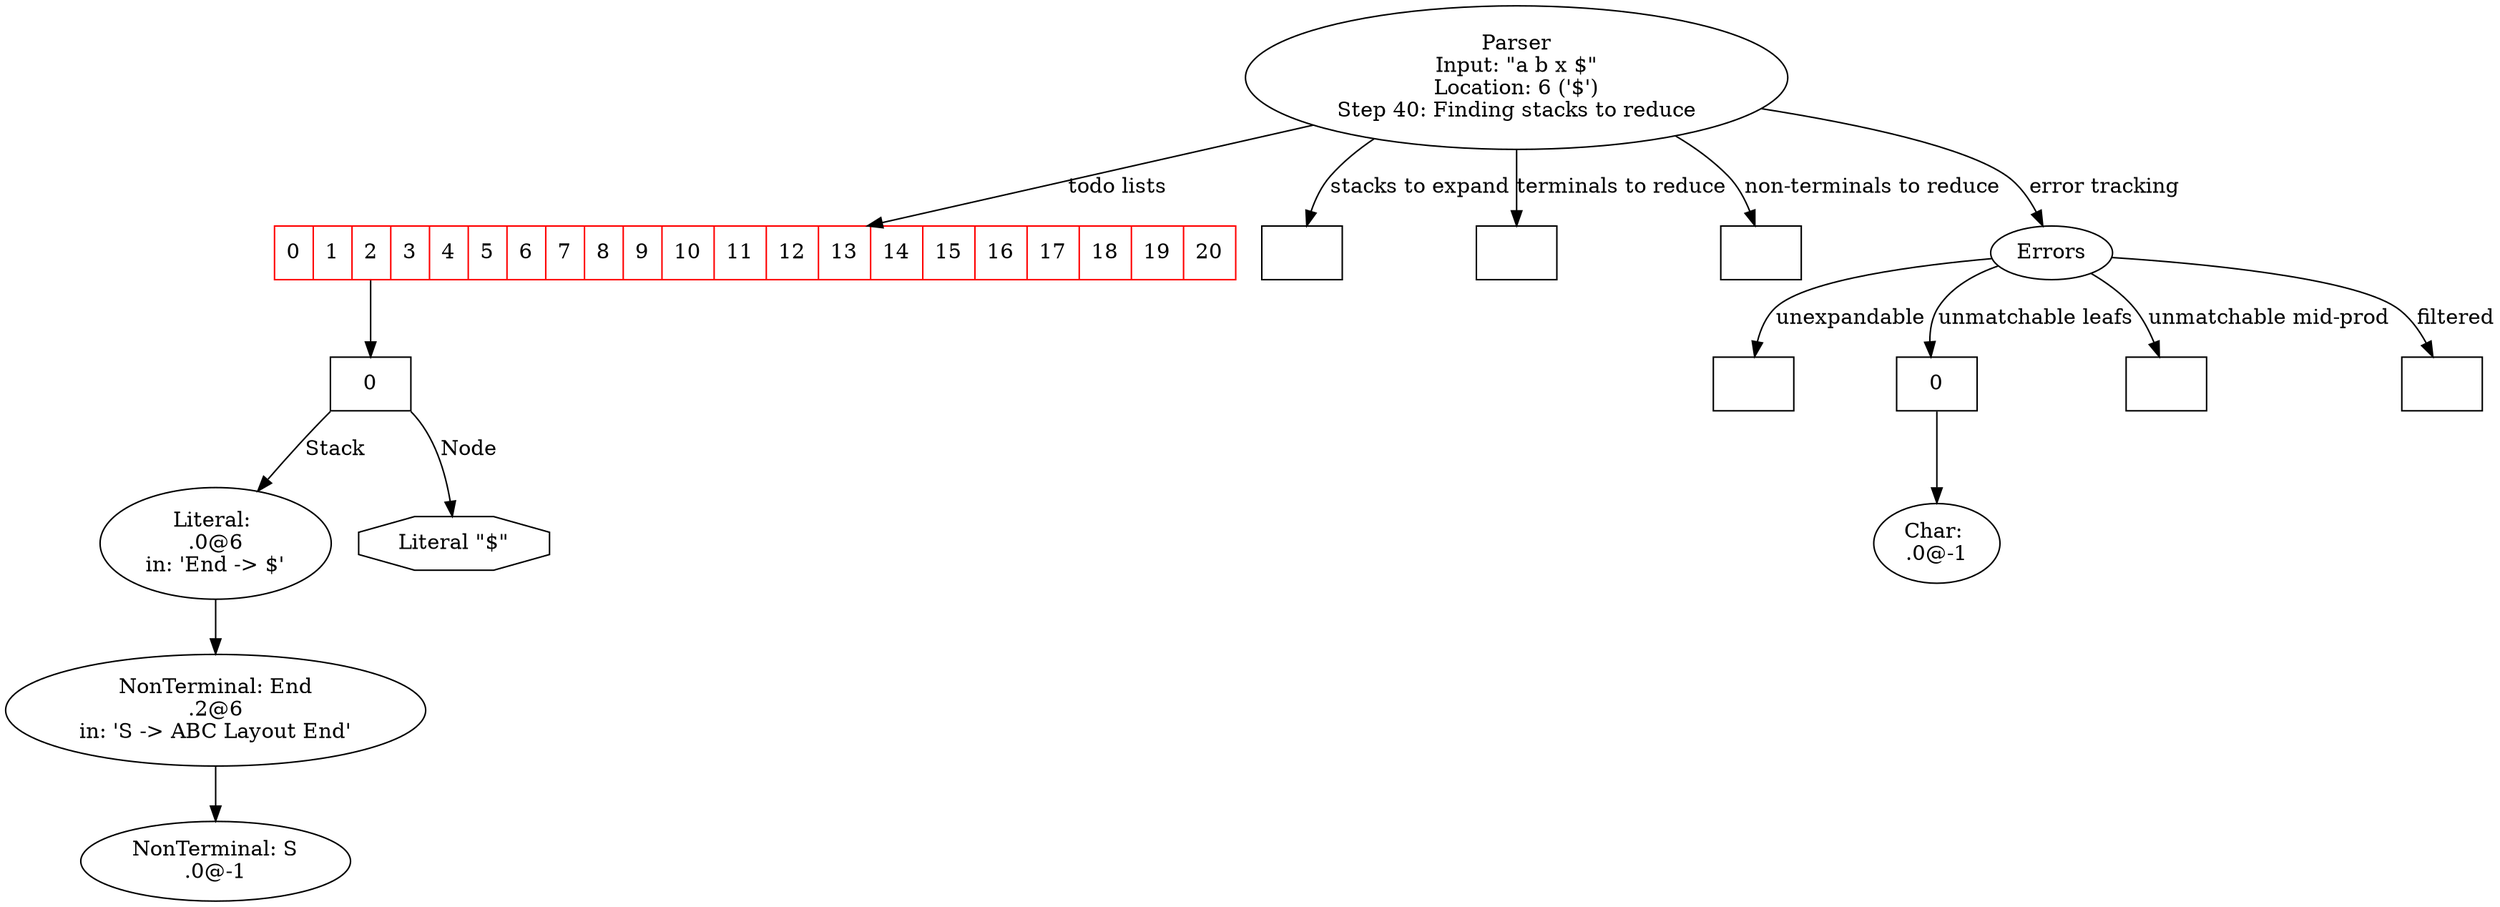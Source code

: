 digraph Parser {
"Parser"["label"="Parser\nInput: \"a b x $\"\nLocation: 6 ('$')\nStep 40: Finding stacks to reduce"];
"todo-2"["label"="<0> 0", "shape"="record"];
"86"["label"="Literal: \n.0@6\nin: 'End -> $'"];
"37"["label"="NonTerminal: End\n.2@6\nin: 'S -> ABC Layout End'"];
"-1"["label"="NonTerminal: S\n.0@-1"];
"37" -> "-1";
"86" -> "37";
"todo-2":"0":sw -> "86"["label"="Stack"];
"1465663131"["shape"="octagon", "label"="Literal \"$\""];
"todo-2":"0":se -> "1465663131"["label"="Node"];
"todoLists":"2" -> "todo-2";
"todoLists"["label"="<0> 0 | <1> 1 | <2> 2 | <3> 3 | <4> 4 | <5> 5 | <6> 6 | <7> 7 | <8> 8 | <9> 9 | <10> 10 | <11> 11 | <12> 12 | <13> 13 | <14> 14 | <15> 15 | <16> 16 | <17> 17 | <18> 18 | <19> 19 | <20> 20", "shape"="record", "color"="red"];
"Parser" -> "todoLists"["label"="todo lists"];
"stacksToExpand"["label"="", "shape"="record"];
"Parser" -> "stacksToExpand"["label"="stacks to expand"];
"terminalsToReduce"["label"="", "shape"="record"];
"Parser" -> "terminalsToReduce"["label"="terminals to reduce"];
"nonTerminalsToReduce"["label"="", "shape"="record"];
"Parser" -> "nonTerminalsToReduce"["label"="non-terminals to reduce"];
"unexpandableNodes"["label"="", "shape"="record"];
"78"["label"="Char: \n.0@-1"];
"unmatchableLeafNodes":"0" -> "78";
"unmatchableLeafNodes"["label"="<0> 0", "shape"="record"];
"unmatchableMidProductionNodes"["shape"="record", "label"=""];
"filteredNodes"["label"="", "shape"="record"];
"error"["label"="Errors"];
"Parser" -> "error"["label"="error tracking"];
"error" -> "unexpandableNodes"["label"="unexpandable"];
"error" -> "unmatchableLeafNodes"["label"="unmatchable leafs"];
"error" -> "unmatchableMidProductionNodes"["label"="unmatchable mid-prod"];
"error" -> "filteredNodes"["label"="filtered"];
}
